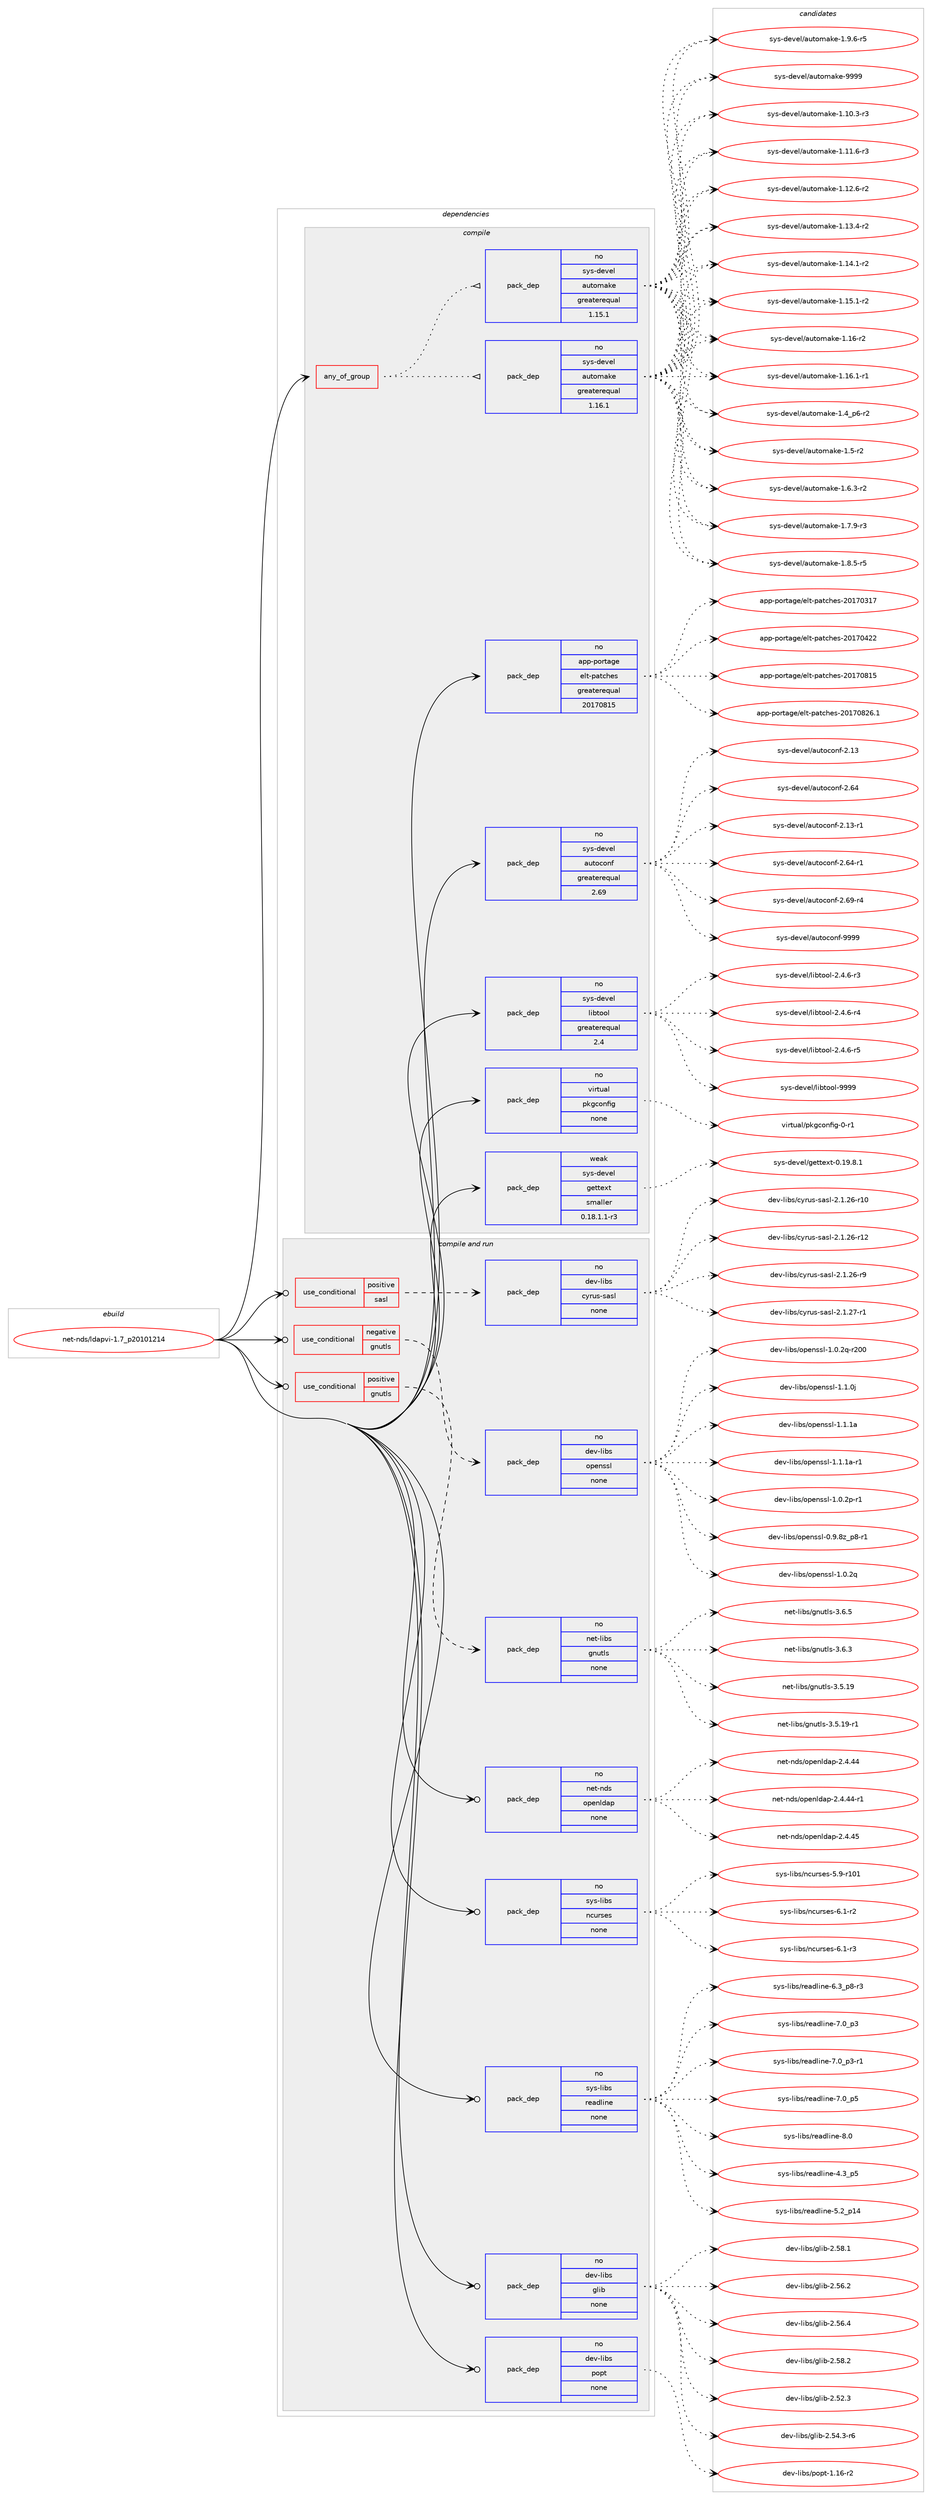 digraph prolog {

# *************
# Graph options
# *************

newrank=true;
concentrate=true;
compound=true;
graph [rankdir=LR,fontname=Helvetica,fontsize=10,ranksep=1.5];#, ranksep=2.5, nodesep=0.2];
edge  [arrowhead=vee];
node  [fontname=Helvetica,fontsize=10];

# **********
# The ebuild
# **********

subgraph cluster_leftcol {
color=gray;
rank=same;
label=<<i>ebuild</i>>;
id [label="net-nds/ldapvi-1.7_p20101214", color=red, width=4, href="../net-nds/ldapvi-1.7_p20101214.svg"];
}

# ****************
# The dependencies
# ****************

subgraph cluster_midcol {
color=gray;
label=<<i>dependencies</i>>;
subgraph cluster_compile {
fillcolor="#eeeeee";
style=filled;
label=<<i>compile</i>>;
subgraph any126 {
dependency5023 [label=<<TABLE BORDER="0" CELLBORDER="1" CELLSPACING="0" CELLPADDING="4"><TR><TD CELLPADDING="10">any_of_group</TD></TR></TABLE>>, shape=none, color=red];subgraph pack3924 {
dependency5024 [label=<<TABLE BORDER="0" CELLBORDER="1" CELLSPACING="0" CELLPADDING="4" WIDTH="220"><TR><TD ROWSPAN="6" CELLPADDING="30">pack_dep</TD></TR><TR><TD WIDTH="110">no</TD></TR><TR><TD>sys-devel</TD></TR><TR><TD>automake</TD></TR><TR><TD>greaterequal</TD></TR><TR><TD>1.16.1</TD></TR></TABLE>>, shape=none, color=blue];
}
dependency5023:e -> dependency5024:w [weight=20,style="dotted",arrowhead="oinv"];
subgraph pack3925 {
dependency5025 [label=<<TABLE BORDER="0" CELLBORDER="1" CELLSPACING="0" CELLPADDING="4" WIDTH="220"><TR><TD ROWSPAN="6" CELLPADDING="30">pack_dep</TD></TR><TR><TD WIDTH="110">no</TD></TR><TR><TD>sys-devel</TD></TR><TR><TD>automake</TD></TR><TR><TD>greaterequal</TD></TR><TR><TD>1.15.1</TD></TR></TABLE>>, shape=none, color=blue];
}
dependency5023:e -> dependency5025:w [weight=20,style="dotted",arrowhead="oinv"];
}
id:e -> dependency5023:w [weight=20,style="solid",arrowhead="vee"];
subgraph pack3926 {
dependency5026 [label=<<TABLE BORDER="0" CELLBORDER="1" CELLSPACING="0" CELLPADDING="4" WIDTH="220"><TR><TD ROWSPAN="6" CELLPADDING="30">pack_dep</TD></TR><TR><TD WIDTH="110">no</TD></TR><TR><TD>app-portage</TD></TR><TR><TD>elt-patches</TD></TR><TR><TD>greaterequal</TD></TR><TR><TD>20170815</TD></TR></TABLE>>, shape=none, color=blue];
}
id:e -> dependency5026:w [weight=20,style="solid",arrowhead="vee"];
subgraph pack3927 {
dependency5027 [label=<<TABLE BORDER="0" CELLBORDER="1" CELLSPACING="0" CELLPADDING="4" WIDTH="220"><TR><TD ROWSPAN="6" CELLPADDING="30">pack_dep</TD></TR><TR><TD WIDTH="110">no</TD></TR><TR><TD>sys-devel</TD></TR><TR><TD>autoconf</TD></TR><TR><TD>greaterequal</TD></TR><TR><TD>2.69</TD></TR></TABLE>>, shape=none, color=blue];
}
id:e -> dependency5027:w [weight=20,style="solid",arrowhead="vee"];
subgraph pack3928 {
dependency5028 [label=<<TABLE BORDER="0" CELLBORDER="1" CELLSPACING="0" CELLPADDING="4" WIDTH="220"><TR><TD ROWSPAN="6" CELLPADDING="30">pack_dep</TD></TR><TR><TD WIDTH="110">no</TD></TR><TR><TD>sys-devel</TD></TR><TR><TD>libtool</TD></TR><TR><TD>greaterequal</TD></TR><TR><TD>2.4</TD></TR></TABLE>>, shape=none, color=blue];
}
id:e -> dependency5028:w [weight=20,style="solid",arrowhead="vee"];
subgraph pack3929 {
dependency5029 [label=<<TABLE BORDER="0" CELLBORDER="1" CELLSPACING="0" CELLPADDING="4" WIDTH="220"><TR><TD ROWSPAN="6" CELLPADDING="30">pack_dep</TD></TR><TR><TD WIDTH="110">no</TD></TR><TR><TD>virtual</TD></TR><TR><TD>pkgconfig</TD></TR><TR><TD>none</TD></TR><TR><TD></TD></TR></TABLE>>, shape=none, color=blue];
}
id:e -> dependency5029:w [weight=20,style="solid",arrowhead="vee"];
subgraph pack3930 {
dependency5030 [label=<<TABLE BORDER="0" CELLBORDER="1" CELLSPACING="0" CELLPADDING="4" WIDTH="220"><TR><TD ROWSPAN="6" CELLPADDING="30">pack_dep</TD></TR><TR><TD WIDTH="110">weak</TD></TR><TR><TD>sys-devel</TD></TR><TR><TD>gettext</TD></TR><TR><TD>smaller</TD></TR><TR><TD>0.18.1.1-r3</TD></TR></TABLE>>, shape=none, color=blue];
}
id:e -> dependency5030:w [weight=20,style="solid",arrowhead="vee"];
}
subgraph cluster_compileandrun {
fillcolor="#eeeeee";
style=filled;
label=<<i>compile and run</i>>;
subgraph cond972 {
dependency5031 [label=<<TABLE BORDER="0" CELLBORDER="1" CELLSPACING="0" CELLPADDING="4"><TR><TD ROWSPAN="3" CELLPADDING="10">use_conditional</TD></TR><TR><TD>negative</TD></TR><TR><TD>gnutls</TD></TR></TABLE>>, shape=none, color=red];
subgraph pack3931 {
dependency5032 [label=<<TABLE BORDER="0" CELLBORDER="1" CELLSPACING="0" CELLPADDING="4" WIDTH="220"><TR><TD ROWSPAN="6" CELLPADDING="30">pack_dep</TD></TR><TR><TD WIDTH="110">no</TD></TR><TR><TD>dev-libs</TD></TR><TR><TD>openssl</TD></TR><TR><TD>none</TD></TR><TR><TD></TD></TR></TABLE>>, shape=none, color=blue];
}
dependency5031:e -> dependency5032:w [weight=20,style="dashed",arrowhead="vee"];
}
id:e -> dependency5031:w [weight=20,style="solid",arrowhead="odotvee"];
subgraph cond973 {
dependency5033 [label=<<TABLE BORDER="0" CELLBORDER="1" CELLSPACING="0" CELLPADDING="4"><TR><TD ROWSPAN="3" CELLPADDING="10">use_conditional</TD></TR><TR><TD>positive</TD></TR><TR><TD>gnutls</TD></TR></TABLE>>, shape=none, color=red];
subgraph pack3932 {
dependency5034 [label=<<TABLE BORDER="0" CELLBORDER="1" CELLSPACING="0" CELLPADDING="4" WIDTH="220"><TR><TD ROWSPAN="6" CELLPADDING="30">pack_dep</TD></TR><TR><TD WIDTH="110">no</TD></TR><TR><TD>net-libs</TD></TR><TR><TD>gnutls</TD></TR><TR><TD>none</TD></TR><TR><TD></TD></TR></TABLE>>, shape=none, color=blue];
}
dependency5033:e -> dependency5034:w [weight=20,style="dashed",arrowhead="vee"];
}
id:e -> dependency5033:w [weight=20,style="solid",arrowhead="odotvee"];
subgraph cond974 {
dependency5035 [label=<<TABLE BORDER="0" CELLBORDER="1" CELLSPACING="0" CELLPADDING="4"><TR><TD ROWSPAN="3" CELLPADDING="10">use_conditional</TD></TR><TR><TD>positive</TD></TR><TR><TD>sasl</TD></TR></TABLE>>, shape=none, color=red];
subgraph pack3933 {
dependency5036 [label=<<TABLE BORDER="0" CELLBORDER="1" CELLSPACING="0" CELLPADDING="4" WIDTH="220"><TR><TD ROWSPAN="6" CELLPADDING="30">pack_dep</TD></TR><TR><TD WIDTH="110">no</TD></TR><TR><TD>dev-libs</TD></TR><TR><TD>cyrus-sasl</TD></TR><TR><TD>none</TD></TR><TR><TD></TD></TR></TABLE>>, shape=none, color=blue];
}
dependency5035:e -> dependency5036:w [weight=20,style="dashed",arrowhead="vee"];
}
id:e -> dependency5035:w [weight=20,style="solid",arrowhead="odotvee"];
subgraph pack3934 {
dependency5037 [label=<<TABLE BORDER="0" CELLBORDER="1" CELLSPACING="0" CELLPADDING="4" WIDTH="220"><TR><TD ROWSPAN="6" CELLPADDING="30">pack_dep</TD></TR><TR><TD WIDTH="110">no</TD></TR><TR><TD>dev-libs</TD></TR><TR><TD>glib</TD></TR><TR><TD>none</TD></TR><TR><TD></TD></TR></TABLE>>, shape=none, color=blue];
}
id:e -> dependency5037:w [weight=20,style="solid",arrowhead="odotvee"];
subgraph pack3935 {
dependency5038 [label=<<TABLE BORDER="0" CELLBORDER="1" CELLSPACING="0" CELLPADDING="4" WIDTH="220"><TR><TD ROWSPAN="6" CELLPADDING="30">pack_dep</TD></TR><TR><TD WIDTH="110">no</TD></TR><TR><TD>dev-libs</TD></TR><TR><TD>popt</TD></TR><TR><TD>none</TD></TR><TR><TD></TD></TR></TABLE>>, shape=none, color=blue];
}
id:e -> dependency5038:w [weight=20,style="solid",arrowhead="odotvee"];
subgraph pack3936 {
dependency5039 [label=<<TABLE BORDER="0" CELLBORDER="1" CELLSPACING="0" CELLPADDING="4" WIDTH="220"><TR><TD ROWSPAN="6" CELLPADDING="30">pack_dep</TD></TR><TR><TD WIDTH="110">no</TD></TR><TR><TD>net-nds</TD></TR><TR><TD>openldap</TD></TR><TR><TD>none</TD></TR><TR><TD></TD></TR></TABLE>>, shape=none, color=blue];
}
id:e -> dependency5039:w [weight=20,style="solid",arrowhead="odotvee"];
subgraph pack3937 {
dependency5040 [label=<<TABLE BORDER="0" CELLBORDER="1" CELLSPACING="0" CELLPADDING="4" WIDTH="220"><TR><TD ROWSPAN="6" CELLPADDING="30">pack_dep</TD></TR><TR><TD WIDTH="110">no</TD></TR><TR><TD>sys-libs</TD></TR><TR><TD>ncurses</TD></TR><TR><TD>none</TD></TR><TR><TD></TD></TR></TABLE>>, shape=none, color=blue];
}
id:e -> dependency5040:w [weight=20,style="solid",arrowhead="odotvee"];
subgraph pack3938 {
dependency5041 [label=<<TABLE BORDER="0" CELLBORDER="1" CELLSPACING="0" CELLPADDING="4" WIDTH="220"><TR><TD ROWSPAN="6" CELLPADDING="30">pack_dep</TD></TR><TR><TD WIDTH="110">no</TD></TR><TR><TD>sys-libs</TD></TR><TR><TD>readline</TD></TR><TR><TD>none</TD></TR><TR><TD></TD></TR></TABLE>>, shape=none, color=blue];
}
id:e -> dependency5041:w [weight=20,style="solid",arrowhead="odotvee"];
}
subgraph cluster_run {
fillcolor="#eeeeee";
style=filled;
label=<<i>run</i>>;
}
}

# **************
# The candidates
# **************

subgraph cluster_choices {
rank=same;
color=gray;
label=<<i>candidates</i>>;

subgraph choice3924 {
color=black;
nodesep=1;
choice11512111545100101118101108479711711611110997107101454946494846514511451 [label="sys-devel/automake-1.10.3-r3", color=red, width=4,href="../sys-devel/automake-1.10.3-r3.svg"];
choice11512111545100101118101108479711711611110997107101454946494946544511451 [label="sys-devel/automake-1.11.6-r3", color=red, width=4,href="../sys-devel/automake-1.11.6-r3.svg"];
choice11512111545100101118101108479711711611110997107101454946495046544511450 [label="sys-devel/automake-1.12.6-r2", color=red, width=4,href="../sys-devel/automake-1.12.6-r2.svg"];
choice11512111545100101118101108479711711611110997107101454946495146524511450 [label="sys-devel/automake-1.13.4-r2", color=red, width=4,href="../sys-devel/automake-1.13.4-r2.svg"];
choice11512111545100101118101108479711711611110997107101454946495246494511450 [label="sys-devel/automake-1.14.1-r2", color=red, width=4,href="../sys-devel/automake-1.14.1-r2.svg"];
choice11512111545100101118101108479711711611110997107101454946495346494511450 [label="sys-devel/automake-1.15.1-r2", color=red, width=4,href="../sys-devel/automake-1.15.1-r2.svg"];
choice1151211154510010111810110847971171161111099710710145494649544511450 [label="sys-devel/automake-1.16-r2", color=red, width=4,href="../sys-devel/automake-1.16-r2.svg"];
choice11512111545100101118101108479711711611110997107101454946495446494511449 [label="sys-devel/automake-1.16.1-r1", color=red, width=4,href="../sys-devel/automake-1.16.1-r1.svg"];
choice115121115451001011181011084797117116111109971071014549465295112544511450 [label="sys-devel/automake-1.4_p6-r2", color=red, width=4,href="../sys-devel/automake-1.4_p6-r2.svg"];
choice11512111545100101118101108479711711611110997107101454946534511450 [label="sys-devel/automake-1.5-r2", color=red, width=4,href="../sys-devel/automake-1.5-r2.svg"];
choice115121115451001011181011084797117116111109971071014549465446514511450 [label="sys-devel/automake-1.6.3-r2", color=red, width=4,href="../sys-devel/automake-1.6.3-r2.svg"];
choice115121115451001011181011084797117116111109971071014549465546574511451 [label="sys-devel/automake-1.7.9-r3", color=red, width=4,href="../sys-devel/automake-1.7.9-r3.svg"];
choice115121115451001011181011084797117116111109971071014549465646534511453 [label="sys-devel/automake-1.8.5-r5", color=red, width=4,href="../sys-devel/automake-1.8.5-r5.svg"];
choice115121115451001011181011084797117116111109971071014549465746544511453 [label="sys-devel/automake-1.9.6-r5", color=red, width=4,href="../sys-devel/automake-1.9.6-r5.svg"];
choice115121115451001011181011084797117116111109971071014557575757 [label="sys-devel/automake-9999", color=red, width=4,href="../sys-devel/automake-9999.svg"];
dependency5024:e -> choice11512111545100101118101108479711711611110997107101454946494846514511451:w [style=dotted,weight="100"];
dependency5024:e -> choice11512111545100101118101108479711711611110997107101454946494946544511451:w [style=dotted,weight="100"];
dependency5024:e -> choice11512111545100101118101108479711711611110997107101454946495046544511450:w [style=dotted,weight="100"];
dependency5024:e -> choice11512111545100101118101108479711711611110997107101454946495146524511450:w [style=dotted,weight="100"];
dependency5024:e -> choice11512111545100101118101108479711711611110997107101454946495246494511450:w [style=dotted,weight="100"];
dependency5024:e -> choice11512111545100101118101108479711711611110997107101454946495346494511450:w [style=dotted,weight="100"];
dependency5024:e -> choice1151211154510010111810110847971171161111099710710145494649544511450:w [style=dotted,weight="100"];
dependency5024:e -> choice11512111545100101118101108479711711611110997107101454946495446494511449:w [style=dotted,weight="100"];
dependency5024:e -> choice115121115451001011181011084797117116111109971071014549465295112544511450:w [style=dotted,weight="100"];
dependency5024:e -> choice11512111545100101118101108479711711611110997107101454946534511450:w [style=dotted,weight="100"];
dependency5024:e -> choice115121115451001011181011084797117116111109971071014549465446514511450:w [style=dotted,weight="100"];
dependency5024:e -> choice115121115451001011181011084797117116111109971071014549465546574511451:w [style=dotted,weight="100"];
dependency5024:e -> choice115121115451001011181011084797117116111109971071014549465646534511453:w [style=dotted,weight="100"];
dependency5024:e -> choice115121115451001011181011084797117116111109971071014549465746544511453:w [style=dotted,weight="100"];
dependency5024:e -> choice115121115451001011181011084797117116111109971071014557575757:w [style=dotted,weight="100"];
}
subgraph choice3925 {
color=black;
nodesep=1;
choice11512111545100101118101108479711711611110997107101454946494846514511451 [label="sys-devel/automake-1.10.3-r3", color=red, width=4,href="../sys-devel/automake-1.10.3-r3.svg"];
choice11512111545100101118101108479711711611110997107101454946494946544511451 [label="sys-devel/automake-1.11.6-r3", color=red, width=4,href="../sys-devel/automake-1.11.6-r3.svg"];
choice11512111545100101118101108479711711611110997107101454946495046544511450 [label="sys-devel/automake-1.12.6-r2", color=red, width=4,href="../sys-devel/automake-1.12.6-r2.svg"];
choice11512111545100101118101108479711711611110997107101454946495146524511450 [label="sys-devel/automake-1.13.4-r2", color=red, width=4,href="../sys-devel/automake-1.13.4-r2.svg"];
choice11512111545100101118101108479711711611110997107101454946495246494511450 [label="sys-devel/automake-1.14.1-r2", color=red, width=4,href="../sys-devel/automake-1.14.1-r2.svg"];
choice11512111545100101118101108479711711611110997107101454946495346494511450 [label="sys-devel/automake-1.15.1-r2", color=red, width=4,href="../sys-devel/automake-1.15.1-r2.svg"];
choice1151211154510010111810110847971171161111099710710145494649544511450 [label="sys-devel/automake-1.16-r2", color=red, width=4,href="../sys-devel/automake-1.16-r2.svg"];
choice11512111545100101118101108479711711611110997107101454946495446494511449 [label="sys-devel/automake-1.16.1-r1", color=red, width=4,href="../sys-devel/automake-1.16.1-r1.svg"];
choice115121115451001011181011084797117116111109971071014549465295112544511450 [label="sys-devel/automake-1.4_p6-r2", color=red, width=4,href="../sys-devel/automake-1.4_p6-r2.svg"];
choice11512111545100101118101108479711711611110997107101454946534511450 [label="sys-devel/automake-1.5-r2", color=red, width=4,href="../sys-devel/automake-1.5-r2.svg"];
choice115121115451001011181011084797117116111109971071014549465446514511450 [label="sys-devel/automake-1.6.3-r2", color=red, width=4,href="../sys-devel/automake-1.6.3-r2.svg"];
choice115121115451001011181011084797117116111109971071014549465546574511451 [label="sys-devel/automake-1.7.9-r3", color=red, width=4,href="../sys-devel/automake-1.7.9-r3.svg"];
choice115121115451001011181011084797117116111109971071014549465646534511453 [label="sys-devel/automake-1.8.5-r5", color=red, width=4,href="../sys-devel/automake-1.8.5-r5.svg"];
choice115121115451001011181011084797117116111109971071014549465746544511453 [label="sys-devel/automake-1.9.6-r5", color=red, width=4,href="../sys-devel/automake-1.9.6-r5.svg"];
choice115121115451001011181011084797117116111109971071014557575757 [label="sys-devel/automake-9999", color=red, width=4,href="../sys-devel/automake-9999.svg"];
dependency5025:e -> choice11512111545100101118101108479711711611110997107101454946494846514511451:w [style=dotted,weight="100"];
dependency5025:e -> choice11512111545100101118101108479711711611110997107101454946494946544511451:w [style=dotted,weight="100"];
dependency5025:e -> choice11512111545100101118101108479711711611110997107101454946495046544511450:w [style=dotted,weight="100"];
dependency5025:e -> choice11512111545100101118101108479711711611110997107101454946495146524511450:w [style=dotted,weight="100"];
dependency5025:e -> choice11512111545100101118101108479711711611110997107101454946495246494511450:w [style=dotted,weight="100"];
dependency5025:e -> choice11512111545100101118101108479711711611110997107101454946495346494511450:w [style=dotted,weight="100"];
dependency5025:e -> choice1151211154510010111810110847971171161111099710710145494649544511450:w [style=dotted,weight="100"];
dependency5025:e -> choice11512111545100101118101108479711711611110997107101454946495446494511449:w [style=dotted,weight="100"];
dependency5025:e -> choice115121115451001011181011084797117116111109971071014549465295112544511450:w [style=dotted,weight="100"];
dependency5025:e -> choice11512111545100101118101108479711711611110997107101454946534511450:w [style=dotted,weight="100"];
dependency5025:e -> choice115121115451001011181011084797117116111109971071014549465446514511450:w [style=dotted,weight="100"];
dependency5025:e -> choice115121115451001011181011084797117116111109971071014549465546574511451:w [style=dotted,weight="100"];
dependency5025:e -> choice115121115451001011181011084797117116111109971071014549465646534511453:w [style=dotted,weight="100"];
dependency5025:e -> choice115121115451001011181011084797117116111109971071014549465746544511453:w [style=dotted,weight="100"];
dependency5025:e -> choice115121115451001011181011084797117116111109971071014557575757:w [style=dotted,weight="100"];
}
subgraph choice3926 {
color=black;
nodesep=1;
choice97112112451121111141169710310147101108116451129711699104101115455048495548514955 [label="app-portage/elt-patches-20170317", color=red, width=4,href="../app-portage/elt-patches-20170317.svg"];
choice97112112451121111141169710310147101108116451129711699104101115455048495548525050 [label="app-portage/elt-patches-20170422", color=red, width=4,href="../app-portage/elt-patches-20170422.svg"];
choice97112112451121111141169710310147101108116451129711699104101115455048495548564953 [label="app-portage/elt-patches-20170815", color=red, width=4,href="../app-portage/elt-patches-20170815.svg"];
choice971121124511211111411697103101471011081164511297116991041011154550484955485650544649 [label="app-portage/elt-patches-20170826.1", color=red, width=4,href="../app-portage/elt-patches-20170826.1.svg"];
dependency5026:e -> choice97112112451121111141169710310147101108116451129711699104101115455048495548514955:w [style=dotted,weight="100"];
dependency5026:e -> choice97112112451121111141169710310147101108116451129711699104101115455048495548525050:w [style=dotted,weight="100"];
dependency5026:e -> choice97112112451121111141169710310147101108116451129711699104101115455048495548564953:w [style=dotted,weight="100"];
dependency5026:e -> choice971121124511211111411697103101471011081164511297116991041011154550484955485650544649:w [style=dotted,weight="100"];
}
subgraph choice3927 {
color=black;
nodesep=1;
choice115121115451001011181011084797117116111991111101024550464951 [label="sys-devel/autoconf-2.13", color=red, width=4,href="../sys-devel/autoconf-2.13.svg"];
choice115121115451001011181011084797117116111991111101024550465452 [label="sys-devel/autoconf-2.64", color=red, width=4,href="../sys-devel/autoconf-2.64.svg"];
choice1151211154510010111810110847971171161119911111010245504649514511449 [label="sys-devel/autoconf-2.13-r1", color=red, width=4,href="../sys-devel/autoconf-2.13-r1.svg"];
choice1151211154510010111810110847971171161119911111010245504654524511449 [label="sys-devel/autoconf-2.64-r1", color=red, width=4,href="../sys-devel/autoconf-2.64-r1.svg"];
choice1151211154510010111810110847971171161119911111010245504654574511452 [label="sys-devel/autoconf-2.69-r4", color=red, width=4,href="../sys-devel/autoconf-2.69-r4.svg"];
choice115121115451001011181011084797117116111991111101024557575757 [label="sys-devel/autoconf-9999", color=red, width=4,href="../sys-devel/autoconf-9999.svg"];
dependency5027:e -> choice115121115451001011181011084797117116111991111101024550464951:w [style=dotted,weight="100"];
dependency5027:e -> choice115121115451001011181011084797117116111991111101024550465452:w [style=dotted,weight="100"];
dependency5027:e -> choice1151211154510010111810110847971171161119911111010245504649514511449:w [style=dotted,weight="100"];
dependency5027:e -> choice1151211154510010111810110847971171161119911111010245504654524511449:w [style=dotted,weight="100"];
dependency5027:e -> choice1151211154510010111810110847971171161119911111010245504654574511452:w [style=dotted,weight="100"];
dependency5027:e -> choice115121115451001011181011084797117116111991111101024557575757:w [style=dotted,weight="100"];
}
subgraph choice3928 {
color=black;
nodesep=1;
choice1151211154510010111810110847108105981161111111084550465246544511451 [label="sys-devel/libtool-2.4.6-r3", color=red, width=4,href="../sys-devel/libtool-2.4.6-r3.svg"];
choice1151211154510010111810110847108105981161111111084550465246544511452 [label="sys-devel/libtool-2.4.6-r4", color=red, width=4,href="../sys-devel/libtool-2.4.6-r4.svg"];
choice1151211154510010111810110847108105981161111111084550465246544511453 [label="sys-devel/libtool-2.4.6-r5", color=red, width=4,href="../sys-devel/libtool-2.4.6-r5.svg"];
choice1151211154510010111810110847108105981161111111084557575757 [label="sys-devel/libtool-9999", color=red, width=4,href="../sys-devel/libtool-9999.svg"];
dependency5028:e -> choice1151211154510010111810110847108105981161111111084550465246544511451:w [style=dotted,weight="100"];
dependency5028:e -> choice1151211154510010111810110847108105981161111111084550465246544511452:w [style=dotted,weight="100"];
dependency5028:e -> choice1151211154510010111810110847108105981161111111084550465246544511453:w [style=dotted,weight="100"];
dependency5028:e -> choice1151211154510010111810110847108105981161111111084557575757:w [style=dotted,weight="100"];
}
subgraph choice3929 {
color=black;
nodesep=1;
choice11810511411611797108471121071039911111010210510345484511449 [label="virtual/pkgconfig-0-r1", color=red, width=4,href="../virtual/pkgconfig-0-r1.svg"];
dependency5029:e -> choice11810511411611797108471121071039911111010210510345484511449:w [style=dotted,weight="100"];
}
subgraph choice3930 {
color=black;
nodesep=1;
choice1151211154510010111810110847103101116116101120116454846495746564649 [label="sys-devel/gettext-0.19.8.1", color=red, width=4,href="../sys-devel/gettext-0.19.8.1.svg"];
dependency5030:e -> choice1151211154510010111810110847103101116116101120116454846495746564649:w [style=dotted,weight="100"];
}
subgraph choice3931 {
color=black;
nodesep=1;
choice1001011184510810598115471111121011101151151084549464846501124511449 [label="dev-libs/openssl-1.0.2p-r1", color=red, width=4,href="../dev-libs/openssl-1.0.2p-r1.svg"];
choice10010111845108105981154711111210111011511510845484657465612295112564511449 [label="dev-libs/openssl-0.9.8z_p8-r1", color=red, width=4,href="../dev-libs/openssl-0.9.8z_p8-r1.svg"];
choice100101118451081059811547111112101110115115108454946484650113 [label="dev-libs/openssl-1.0.2q", color=red, width=4,href="../dev-libs/openssl-1.0.2q.svg"];
choice10010111845108105981154711111210111011511510845494648465011345114504848 [label="dev-libs/openssl-1.0.2q-r200", color=red, width=4,href="../dev-libs/openssl-1.0.2q-r200.svg"];
choice100101118451081059811547111112101110115115108454946494648106 [label="dev-libs/openssl-1.1.0j", color=red, width=4,href="../dev-libs/openssl-1.1.0j.svg"];
choice10010111845108105981154711111210111011511510845494649464997 [label="dev-libs/openssl-1.1.1a", color=red, width=4,href="../dev-libs/openssl-1.1.1a.svg"];
choice100101118451081059811547111112101110115115108454946494649974511449 [label="dev-libs/openssl-1.1.1a-r1", color=red, width=4,href="../dev-libs/openssl-1.1.1a-r1.svg"];
dependency5032:e -> choice1001011184510810598115471111121011101151151084549464846501124511449:w [style=dotted,weight="100"];
dependency5032:e -> choice10010111845108105981154711111210111011511510845484657465612295112564511449:w [style=dotted,weight="100"];
dependency5032:e -> choice100101118451081059811547111112101110115115108454946484650113:w [style=dotted,weight="100"];
dependency5032:e -> choice10010111845108105981154711111210111011511510845494648465011345114504848:w [style=dotted,weight="100"];
dependency5032:e -> choice100101118451081059811547111112101110115115108454946494648106:w [style=dotted,weight="100"];
dependency5032:e -> choice10010111845108105981154711111210111011511510845494649464997:w [style=dotted,weight="100"];
dependency5032:e -> choice100101118451081059811547111112101110115115108454946494649974511449:w [style=dotted,weight="100"];
}
subgraph choice3932 {
color=black;
nodesep=1;
choice110101116451081059811547103110117116108115455146544651 [label="net-libs/gnutls-3.6.3", color=red, width=4,href="../net-libs/gnutls-3.6.3.svg"];
choice11010111645108105981154710311011711610811545514653464957 [label="net-libs/gnutls-3.5.19", color=red, width=4,href="../net-libs/gnutls-3.5.19.svg"];
choice110101116451081059811547103110117116108115455146534649574511449 [label="net-libs/gnutls-3.5.19-r1", color=red, width=4,href="../net-libs/gnutls-3.5.19-r1.svg"];
choice110101116451081059811547103110117116108115455146544653 [label="net-libs/gnutls-3.6.5", color=red, width=4,href="../net-libs/gnutls-3.6.5.svg"];
dependency5034:e -> choice110101116451081059811547103110117116108115455146544651:w [style=dotted,weight="100"];
dependency5034:e -> choice11010111645108105981154710311011711610811545514653464957:w [style=dotted,weight="100"];
dependency5034:e -> choice110101116451081059811547103110117116108115455146534649574511449:w [style=dotted,weight="100"];
dependency5034:e -> choice110101116451081059811547103110117116108115455146544653:w [style=dotted,weight="100"];
}
subgraph choice3933 {
color=black;
nodesep=1;
choice10010111845108105981154799121114117115451159711510845504649465054451144948 [label="dev-libs/cyrus-sasl-2.1.26-r10", color=red, width=4,href="../dev-libs/cyrus-sasl-2.1.26-r10.svg"];
choice10010111845108105981154799121114117115451159711510845504649465054451144950 [label="dev-libs/cyrus-sasl-2.1.26-r12", color=red, width=4,href="../dev-libs/cyrus-sasl-2.1.26-r12.svg"];
choice100101118451081059811547991211141171154511597115108455046494650544511457 [label="dev-libs/cyrus-sasl-2.1.26-r9", color=red, width=4,href="../dev-libs/cyrus-sasl-2.1.26-r9.svg"];
choice100101118451081059811547991211141171154511597115108455046494650554511449 [label="dev-libs/cyrus-sasl-2.1.27-r1", color=red, width=4,href="../dev-libs/cyrus-sasl-2.1.27-r1.svg"];
dependency5036:e -> choice10010111845108105981154799121114117115451159711510845504649465054451144948:w [style=dotted,weight="100"];
dependency5036:e -> choice10010111845108105981154799121114117115451159711510845504649465054451144950:w [style=dotted,weight="100"];
dependency5036:e -> choice100101118451081059811547991211141171154511597115108455046494650544511457:w [style=dotted,weight="100"];
dependency5036:e -> choice100101118451081059811547991211141171154511597115108455046494650554511449:w [style=dotted,weight="100"];
}
subgraph choice3934 {
color=black;
nodesep=1;
choice1001011184510810598115471031081059845504653504651 [label="dev-libs/glib-2.52.3", color=red, width=4,href="../dev-libs/glib-2.52.3.svg"];
choice10010111845108105981154710310810598455046535246514511454 [label="dev-libs/glib-2.54.3-r6", color=red, width=4,href="../dev-libs/glib-2.54.3-r6.svg"];
choice1001011184510810598115471031081059845504653564649 [label="dev-libs/glib-2.58.1", color=red, width=4,href="../dev-libs/glib-2.58.1.svg"];
choice1001011184510810598115471031081059845504653544650 [label="dev-libs/glib-2.56.2", color=red, width=4,href="../dev-libs/glib-2.56.2.svg"];
choice1001011184510810598115471031081059845504653544652 [label="dev-libs/glib-2.56.4", color=red, width=4,href="../dev-libs/glib-2.56.4.svg"];
choice1001011184510810598115471031081059845504653564650 [label="dev-libs/glib-2.58.2", color=red, width=4,href="../dev-libs/glib-2.58.2.svg"];
dependency5037:e -> choice1001011184510810598115471031081059845504653504651:w [style=dotted,weight="100"];
dependency5037:e -> choice10010111845108105981154710310810598455046535246514511454:w [style=dotted,weight="100"];
dependency5037:e -> choice1001011184510810598115471031081059845504653564649:w [style=dotted,weight="100"];
dependency5037:e -> choice1001011184510810598115471031081059845504653544650:w [style=dotted,weight="100"];
dependency5037:e -> choice1001011184510810598115471031081059845504653544652:w [style=dotted,weight="100"];
dependency5037:e -> choice1001011184510810598115471031081059845504653564650:w [style=dotted,weight="100"];
}
subgraph choice3935 {
color=black;
nodesep=1;
choice10010111845108105981154711211111211645494649544511450 [label="dev-libs/popt-1.16-r2", color=red, width=4,href="../dev-libs/popt-1.16-r2.svg"];
dependency5038:e -> choice10010111845108105981154711211111211645494649544511450:w [style=dotted,weight="100"];
}
subgraph choice3936 {
color=black;
nodesep=1;
choice11010111645110100115471111121011101081009711245504652465252 [label="net-nds/openldap-2.4.44", color=red, width=4,href="../net-nds/openldap-2.4.44.svg"];
choice110101116451101001154711111210111010810097112455046524652524511449 [label="net-nds/openldap-2.4.44-r1", color=red, width=4,href="../net-nds/openldap-2.4.44-r1.svg"];
choice11010111645110100115471111121011101081009711245504652465253 [label="net-nds/openldap-2.4.45", color=red, width=4,href="../net-nds/openldap-2.4.45.svg"];
dependency5039:e -> choice11010111645110100115471111121011101081009711245504652465252:w [style=dotted,weight="100"];
dependency5039:e -> choice110101116451101001154711111210111010810097112455046524652524511449:w [style=dotted,weight="100"];
dependency5039:e -> choice11010111645110100115471111121011101081009711245504652465253:w [style=dotted,weight="100"];
}
subgraph choice3937 {
color=black;
nodesep=1;
choice115121115451081059811547110991171141151011154553465745114494849 [label="sys-libs/ncurses-5.9-r101", color=red, width=4,href="../sys-libs/ncurses-5.9-r101.svg"];
choice11512111545108105981154711099117114115101115455446494511450 [label="sys-libs/ncurses-6.1-r2", color=red, width=4,href="../sys-libs/ncurses-6.1-r2.svg"];
choice11512111545108105981154711099117114115101115455446494511451 [label="sys-libs/ncurses-6.1-r3", color=red, width=4,href="../sys-libs/ncurses-6.1-r3.svg"];
dependency5040:e -> choice115121115451081059811547110991171141151011154553465745114494849:w [style=dotted,weight="100"];
dependency5040:e -> choice11512111545108105981154711099117114115101115455446494511450:w [style=dotted,weight="100"];
dependency5040:e -> choice11512111545108105981154711099117114115101115455446494511451:w [style=dotted,weight="100"];
}
subgraph choice3938 {
color=black;
nodesep=1;
choice11512111545108105981154711410197100108105110101455246519511253 [label="sys-libs/readline-4.3_p5", color=red, width=4,href="../sys-libs/readline-4.3_p5.svg"];
choice1151211154510810598115471141019710010810511010145534650951124952 [label="sys-libs/readline-5.2_p14", color=red, width=4,href="../sys-libs/readline-5.2_p14.svg"];
choice115121115451081059811547114101971001081051101014554465195112564511451 [label="sys-libs/readline-6.3_p8-r3", color=red, width=4,href="../sys-libs/readline-6.3_p8-r3.svg"];
choice11512111545108105981154711410197100108105110101455546489511251 [label="sys-libs/readline-7.0_p3", color=red, width=4,href="../sys-libs/readline-7.0_p3.svg"];
choice115121115451081059811547114101971001081051101014555464895112514511449 [label="sys-libs/readline-7.0_p3-r1", color=red, width=4,href="../sys-libs/readline-7.0_p3-r1.svg"];
choice11512111545108105981154711410197100108105110101455546489511253 [label="sys-libs/readline-7.0_p5", color=red, width=4,href="../sys-libs/readline-7.0_p5.svg"];
choice1151211154510810598115471141019710010810511010145564648 [label="sys-libs/readline-8.0", color=red, width=4,href="../sys-libs/readline-8.0.svg"];
dependency5041:e -> choice11512111545108105981154711410197100108105110101455246519511253:w [style=dotted,weight="100"];
dependency5041:e -> choice1151211154510810598115471141019710010810511010145534650951124952:w [style=dotted,weight="100"];
dependency5041:e -> choice115121115451081059811547114101971001081051101014554465195112564511451:w [style=dotted,weight="100"];
dependency5041:e -> choice11512111545108105981154711410197100108105110101455546489511251:w [style=dotted,weight="100"];
dependency5041:e -> choice115121115451081059811547114101971001081051101014555464895112514511449:w [style=dotted,weight="100"];
dependency5041:e -> choice11512111545108105981154711410197100108105110101455546489511253:w [style=dotted,weight="100"];
dependency5041:e -> choice1151211154510810598115471141019710010810511010145564648:w [style=dotted,weight="100"];
}
}

}
